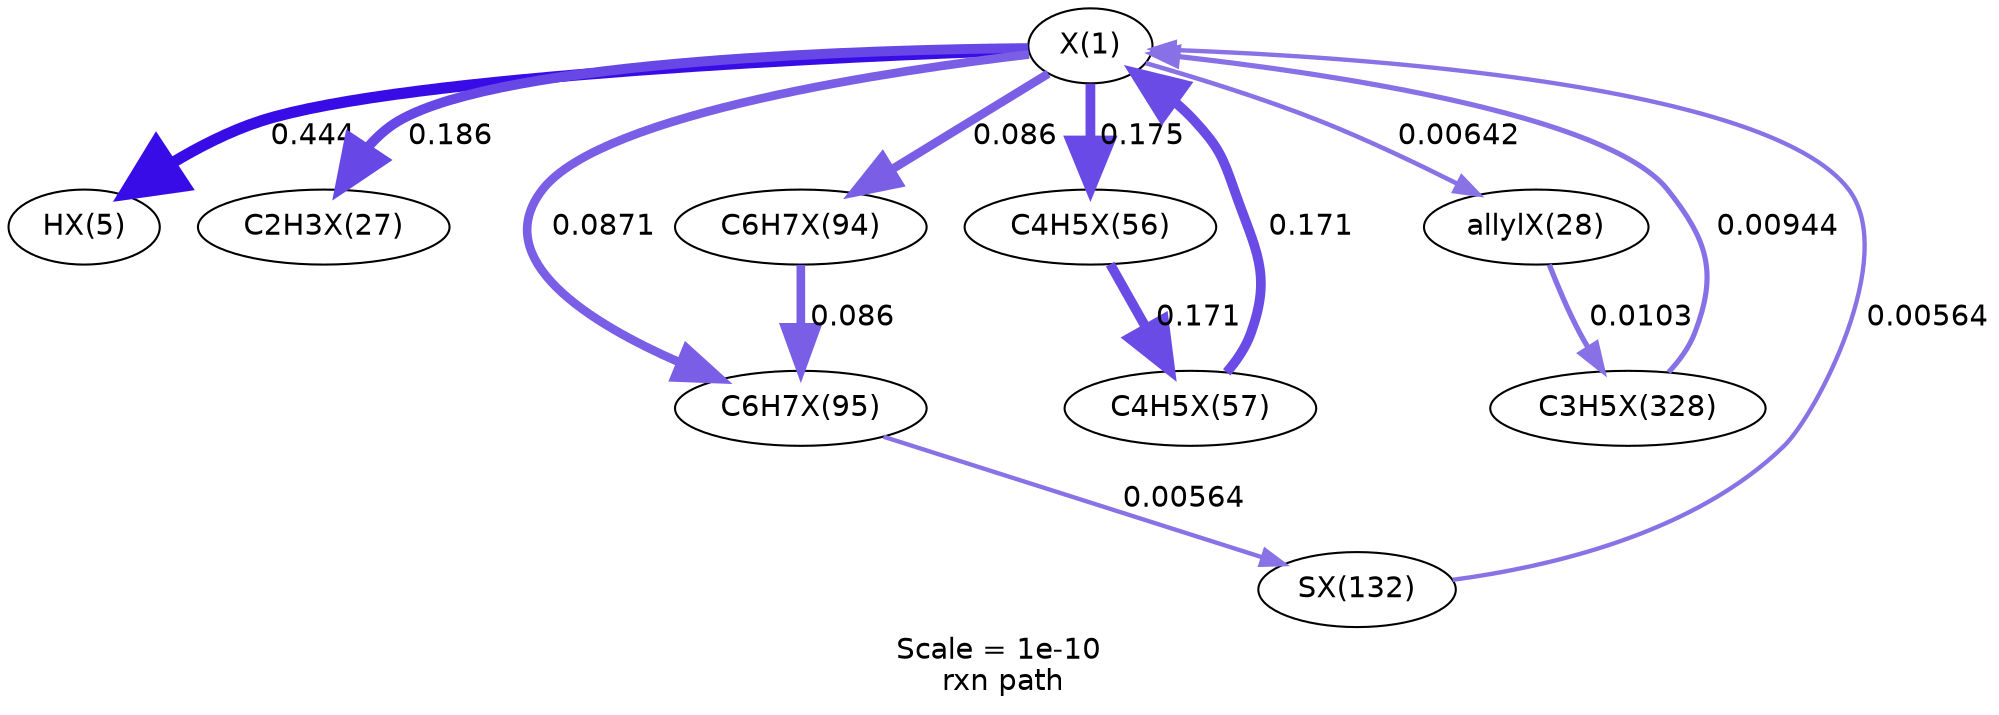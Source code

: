 digraph reaction_paths {
center=1;
s60 -> s61[fontname="Helvetica", style="setlinewidth(5.39)", arrowsize=2.69, color="0.7, 0.944, 0.9"
, label=" 0.444"];
s60 -> s62[fontname="Helvetica", style="setlinewidth(4.73)", arrowsize=2.37, color="0.7, 0.686, 0.9"
, label=" 0.186"];
s60 -> s73[fontname="Helvetica", style="setlinewidth(4.68)", arrowsize=2.34, color="0.7, 0.675, 0.9"
, label=" 0.175"];
s74 -> s60[fontname="Helvetica", style="setlinewidth(4.66)", arrowsize=2.33, color="0.7, 0.671, 0.9"
, label=" 0.171"];
s60 -> s82[fontname="Helvetica", style="setlinewidth(4.16)", arrowsize=2.08, color="0.7, 0.587, 0.9"
, label=" 0.0871"];
s60 -> s81[fontname="Helvetica", style="setlinewidth(4.15)", arrowsize=2.07, color="0.7, 0.586, 0.9"
, label=" 0.086"];
s85 -> s60[fontname="Helvetica", style="setlinewidth(2.09)", arrowsize=1.05, color="0.7, 0.506, 0.9"
, label=" 0.00564"];
s60 -> s63[fontname="Helvetica", style="setlinewidth(2.19)", arrowsize=1.09, color="0.7, 0.506, 0.9"
, label=" 0.00642"];
s107 -> s60[fontname="Helvetica", style="setlinewidth(2.48)", arrowsize=1.24, color="0.7, 0.509, 0.9"
, label=" 0.00944"];
s73 -> s74[fontname="Helvetica", style="setlinewidth(4.66)", arrowsize=2.33, color="0.7, 0.671, 0.9"
, label=" 0.171"];
s81 -> s82[fontname="Helvetica", style="setlinewidth(4.15)", arrowsize=2.07, color="0.7, 0.586, 0.9"
, label=" 0.086"];
s82 -> s85[fontname="Helvetica", style="setlinewidth(2.09)", arrowsize=1.05, color="0.7, 0.506, 0.9"
, label=" 0.00564"];
s63 -> s107[fontname="Helvetica", style="setlinewidth(2.55)", arrowsize=1.27, color="0.7, 0.51, 0.9"
, label=" 0.0103"];
s60 [ fontname="Helvetica", label="X(1)"];
s61 [ fontname="Helvetica", label="HX(5)"];
s62 [ fontname="Helvetica", label="C2H3X(27)"];
s63 [ fontname="Helvetica", label="allylX(28)"];
s73 [ fontname="Helvetica", label="C4H5X(56)"];
s74 [ fontname="Helvetica", label="C4H5X(57)"];
s81 [ fontname="Helvetica", label="C6H7X(94)"];
s82 [ fontname="Helvetica", label="C6H7X(95)"];
s85 [ fontname="Helvetica", label="SX(132)"];
s107 [ fontname="Helvetica", label="C3H5X(328)"];
 label = "Scale = 1e-10\l rxn path";
 fontname = "Helvetica";
}
